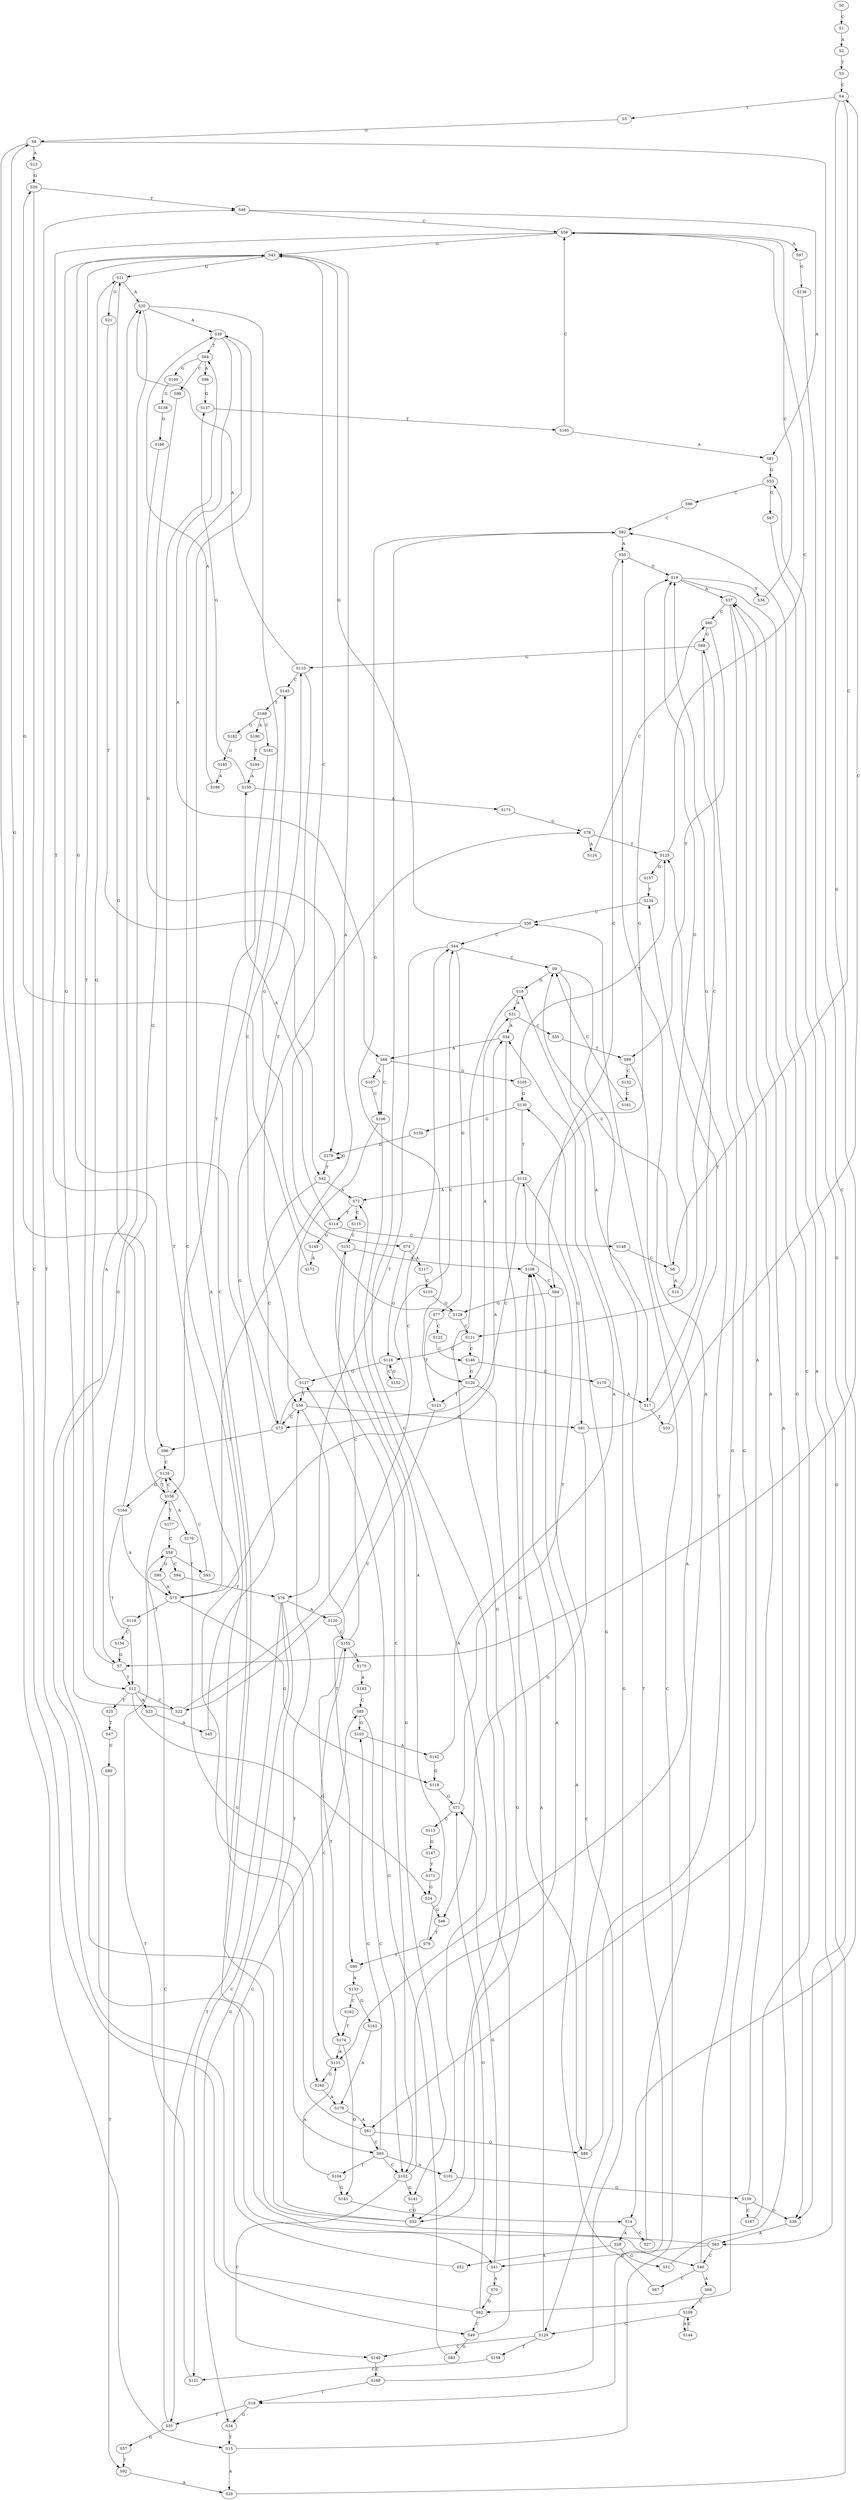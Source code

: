 strict digraph  {
	S0 -> S1 [ label = C ];
	S1 -> S2 [ label = A ];
	S2 -> S3 [ label = T ];
	S3 -> S4 [ label = C ];
	S4 -> S5 [ label = T ];
	S4 -> S6 [ label = C ];
	S4 -> S7 [ label = G ];
	S5 -> S8 [ label = G ];
	S6 -> S9 [ label = C ];
	S6 -> S10 [ label = A ];
	S7 -> S11 [ label = G ];
	S7 -> S12 [ label = T ];
	S8 -> S13 [ label = A ];
	S8 -> S14 [ label = C ];
	S8 -> S15 [ label = T ];
	S9 -> S16 [ label = G ];
	S9 -> S17 [ label = A ];
	S9 -> S18 [ label = T ];
	S10 -> S19 [ label = G ];
	S11 -> S20 [ label = A ];
	S11 -> S21 [ label = G ];
	S12 -> S22 [ label = C ];
	S12 -> S23 [ label = A ];
	S12 -> S24 [ label = G ];
	S12 -> S25 [ label = T ];
	S13 -> S26 [ label = G ];
	S14 -> S27 [ label = C ];
	S14 -> S28 [ label = A ];
	S15 -> S29 [ label = A ];
	S15 -> S30 [ label = C ];
	S16 -> S31 [ label = A ];
	S16 -> S32 [ label = G ];
	S17 -> S33 [ label = T ];
	S17 -> S19 [ label = G ];
	S18 -> S34 [ label = G ];
	S18 -> S35 [ label = T ];
	S19 -> S36 [ label = T ];
	S19 -> S37 [ label = A ];
	S19 -> S38 [ label = G ];
	S20 -> S39 [ label = A ];
	S20 -> S40 [ label = C ];
	S20 -> S41 [ label = G ];
	S21 -> S42 [ label = T ];
	S22 -> S43 [ label = G ];
	S22 -> S44 [ label = C ];
	S23 -> S45 [ label = A ];
	S24 -> S46 [ label = G ];
	S25 -> S47 [ label = T ];
	S26 -> S48 [ label = T ];
	S26 -> S49 [ label = C ];
	S27 -> S50 [ label = A ];
	S28 -> S51 [ label = G ];
	S28 -> S52 [ label = A ];
	S29 -> S53 [ label = G ];
	S30 -> S43 [ label = G ];
	S30 -> S44 [ label = C ];
	S31 -> S54 [ label = A ];
	S31 -> S55 [ label = C ];
	S32 -> S20 [ label = A ];
	S32 -> S56 [ label = T ];
	S33 -> S4 [ label = C ];
	S34 -> S15 [ label = T ];
	S35 -> S57 [ label = G ];
	S35 -> S58 [ label = C ];
	S36 -> S59 [ label = C ];
	S37 -> S60 [ label = C ];
	S37 -> S61 [ label = A ];
	S37 -> S62 [ label = G ];
	S38 -> S63 [ label = A ];
	S39 -> S64 [ label = T ];
	S39 -> S65 [ label = C ];
	S39 -> S66 [ label = A ];
	S40 -> S67 [ label = C ];
	S40 -> S68 [ label = A ];
	S40 -> S69 [ label = G ];
	S41 -> S70 [ label = A ];
	S41 -> S71 [ label = G ];
	S42 -> S72 [ label = A ];
	S42 -> S73 [ label = C ];
	S43 -> S11 [ label = G ];
	S43 -> S12 [ label = T ];
	S43 -> S74 [ label = C ];
	S43 -> S75 [ label = A ];
	S44 -> S76 [ label = T ];
	S44 -> S9 [ label = C ];
	S44 -> S77 [ label = G ];
	S45 -> S78 [ label = G ];
	S46 -> S79 [ label = T ];
	S47 -> S80 [ label = G ];
	S48 -> S81 [ label = A ];
	S48 -> S59 [ label = C ];
	S49 -> S82 [ label = C ];
	S49 -> S83 [ label = G ];
	S50 -> S19 [ label = G ];
	S50 -> S84 [ label = C ];
	S51 -> S37 [ label = A ];
	S52 -> S85 [ label = C ];
	S53 -> S86 [ label = C ];
	S53 -> S87 [ label = G ];
	S54 -> S66 [ label = A ];
	S54 -> S88 [ label = G ];
	S55 -> S89 [ label = T ];
	S56 -> S90 [ label = T ];
	S56 -> S73 [ label = C ];
	S56 -> S91 [ label = G ];
	S57 -> S92 [ label = T ];
	S58 -> S93 [ label = T ];
	S58 -> S94 [ label = C ];
	S58 -> S95 [ label = G ];
	S59 -> S96 [ label = T ];
	S59 -> S43 [ label = G ];
	S59 -> S97 [ label = A ];
	S60 -> S69 [ label = G ];
	S60 -> S89 [ label = T ];
	S61 -> S64 [ label = T ];
	S61 -> S65 [ label = C ];
	S61 -> S88 [ label = G ];
	S62 -> S48 [ label = T ];
	S62 -> S49 [ label = C ];
	S62 -> S71 [ label = G ];
	S63 -> S39 [ label = A ];
	S63 -> S40 [ label = C ];
	S63 -> S41 [ label = G ];
	S64 -> S98 [ label = A ];
	S64 -> S99 [ label = C ];
	S64 -> S100 [ label = G ];
	S65 -> S101 [ label = A ];
	S65 -> S102 [ label = C ];
	S65 -> S103 [ label = G ];
	S65 -> S104 [ label = T ];
	S66 -> S105 [ label = G ];
	S66 -> S106 [ label = C ];
	S66 -> S107 [ label = A ];
	S67 -> S108 [ label = A ];
	S68 -> S109 [ label = C ];
	S69 -> S110 [ label = G ];
	S69 -> S111 [ label = C ];
	S70 -> S62 [ label = G ];
	S71 -> S112 [ label = T ];
	S71 -> S113 [ label = C ];
	S72 -> S114 [ label = T ];
	S72 -> S115 [ label = C ];
	S73 -> S44 [ label = C ];
	S73 -> S43 [ label = G ];
	S73 -> S96 [ label = T ];
	S74 -> S116 [ label = G ];
	S74 -> S117 [ label = A ];
	S75 -> S54 [ label = A ];
	S75 -> S118 [ label = G ];
	S75 -> S119 [ label = T ];
	S76 -> S120 [ label = A ];
	S76 -> S121 [ label = C ];
	S76 -> S35 [ label = T ];
	S76 -> S34 [ label = G ];
	S77 -> S122 [ label = C ];
	S77 -> S123 [ label = T ];
	S78 -> S124 [ label = A ];
	S78 -> S125 [ label = T ];
	S79 -> S72 [ label = A ];
	S79 -> S90 [ label = T ];
	S80 -> S92 [ label = T ];
	S81 -> S53 [ label = G ];
	S82 -> S126 [ label = G ];
	S82 -> S50 [ label = A ];
	S83 -> S127 [ label = G ];
	S84 -> S128 [ label = G ];
	S84 -> S129 [ label = C ];
	S85 -> S102 [ label = C ];
	S85 -> S103 [ label = G ];
	S86 -> S82 [ label = C ];
	S87 -> S63 [ label = A ];
	S88 -> S125 [ label = T ];
	S88 -> S130 [ label = G ];
	S89 -> S131 [ label = A ];
	S89 -> S132 [ label = C ];
	S90 -> S133 [ label = A ];
	S91 -> S134 [ label = T ];
	S91 -> S46 [ label = G ];
	S92 -> S29 [ label = A ];
	S93 -> S135 [ label = C ];
	S94 -> S76 [ label = T ];
	S95 -> S75 [ label = A ];
	S96 -> S135 [ label = C ];
	S97 -> S136 [ label = G ];
	S98 -> S137 [ label = G ];
	S99 -> S7 [ label = G ];
	S100 -> S138 [ label = G ];
	S101 -> S139 [ label = G ];
	S102 -> S140 [ label = C ];
	S102 -> S108 [ label = A ];
	S102 -> S141 [ label = G ];
	S103 -> S142 [ label = A ];
	S104 -> S143 [ label = G ];
	S104 -> S131 [ label = A ];
	S105 -> S125 [ label = T ];
	S105 -> S130 [ label = G ];
	S106 -> S102 [ label = C ];
	S106 -> S101 [ label = A ];
	S107 -> S106 [ label = C ];
	S108 -> S19 [ label = G ];
	S108 -> S84 [ label = C ];
	S109 -> S129 [ label = C ];
	S109 -> S144 [ label = A ];
	S110 -> S145 [ label = C ];
	S110 -> S20 [ label = A ];
	S110 -> S56 [ label = T ];
	S111 -> S146 [ label = C ];
	S111 -> S116 [ label = G ];
	S112 -> S91 [ label = G ];
	S112 -> S73 [ label = C ];
	S112 -> S72 [ label = A ];
	S113 -> S147 [ label = G ];
	S114 -> S148 [ label = C ];
	S114 -> S149 [ label = G ];
	S114 -> S150 [ label = A ];
	S115 -> S151 [ label = C ];
	S116 -> S127 [ label = G ];
	S116 -> S152 [ label = C ];
	S117 -> S153 [ label = C ];
	S118 -> S71 [ label = G ];
	S119 -> S154 [ label = C ];
	S120 -> S155 [ label = C ];
	S121 -> S156 [ label = T ];
	S122 -> S146 [ label = C ];
	S123 -> S22 [ label = C ];
	S124 -> S60 [ label = C ];
	S125 -> S157 [ label = G ];
	S125 -> S59 [ label = C ];
	S126 -> S31 [ label = A ];
	S126 -> S123 [ label = T ];
	S126 -> S32 [ label = G ];
	S127 -> S145 [ label = C ];
	S127 -> S56 [ label = T ];
	S128 -> S110 [ label = G ];
	S128 -> S111 [ label = C ];
	S129 -> S158 [ label = T ];
	S129 -> S140 [ label = C ];
	S129 -> S108 [ label = A ];
	S130 -> S159 [ label = G ];
	S130 -> S112 [ label = T ];
	S131 -> S160 [ label = G ];
	S131 -> S155 [ label = C ];
	S132 -> S161 [ label = C ];
	S133 -> S162 [ label = C ];
	S133 -> S163 [ label = G ];
	S134 -> S30 [ label = C ];
	S135 -> S156 [ label = T ];
	S135 -> S164 [ label = G ];
	S136 -> S38 [ label = G ];
	S137 -> S165 [ label = T ];
	S138 -> S166 [ label = G ];
	S139 -> S38 [ label = G ];
	S139 -> S167 [ label = C ];
	S139 -> S37 [ label = A ];
	S140 -> S168 [ label = C ];
	S141 -> S32 [ label = G ];
	S142 -> S118 [ label = G ];
	S142 -> S54 [ label = A ];
	S143 -> S14 [ label = C ];
	S144 -> S109 [ label = C ];
	S145 -> S169 [ label = T ];
	S146 -> S170 [ label = C ];
	S146 -> S126 [ label = G ];
	S147 -> S171 [ label = T ];
	S148 -> S6 [ label = C ];
	S149 -> S172 [ label = A ];
	S150 -> S137 [ label = G ];
	S150 -> S173 [ label = A ];
	S151 -> S108 [ label = A ];
	S151 -> S141 [ label = G ];
	S152 -> S116 [ label = G ];
	S153 -> S128 [ label = G ];
	S154 -> S7 [ label = G ];
	S155 -> S151 [ label = C ];
	S155 -> S174 [ label = T ];
	S155 -> S175 [ label = A ];
	S156 -> S8 [ label = G ];
	S156 -> S135 [ label = C ];
	S156 -> S176 [ label = A ];
	S156 -> S177 [ label = T ];
	S157 -> S134 [ label = T ];
	S158 -> S121 [ label = C ];
	S159 -> S178 [ label = G ];
	S160 -> S179 [ label = A ];
	S161 -> S9 [ label = C ];
	S162 -> S174 [ label = T ];
	S163 -> S179 [ label = A ];
	S164 -> S75 [ label = A ];
	S164 -> S11 [ label = G ];
	S164 -> S12 [ label = T ];
	S165 -> S59 [ label = C ];
	S165 -> S81 [ label = A ];
	S166 -> S178 [ label = G ];
	S167 -> S82 [ label = C ];
	S168 -> S16 [ label = G ];
	S168 -> S18 [ label = T ];
	S169 -> S180 [ label = A ];
	S169 -> S181 [ label = C ];
	S169 -> S182 [ label = G ];
	S170 -> S17 [ label = A ];
	S171 -> S24 [ label = G ];
	S172 -> S26 [ label = G ];
	S173 -> S78 [ label = G ];
	S174 -> S131 [ label = A ];
	S174 -> S143 [ label = G ];
	S175 -> S183 [ label = A ];
	S176 -> S160 [ label = G ];
	S177 -> S58 [ label = C ];
	S178 -> S42 [ label = T ];
	S178 -> S178 [ label = G ];
	S179 -> S61 [ label = A ];
	S180 -> S184 [ label = T ];
	S181 -> S156 [ label = T ];
	S182 -> S185 [ label = G ];
	S183 -> S85 [ label = C ];
	S184 -> S150 [ label = A ];
	S185 -> S186 [ label = A ];
	S186 -> S39 [ label = A ];
}
